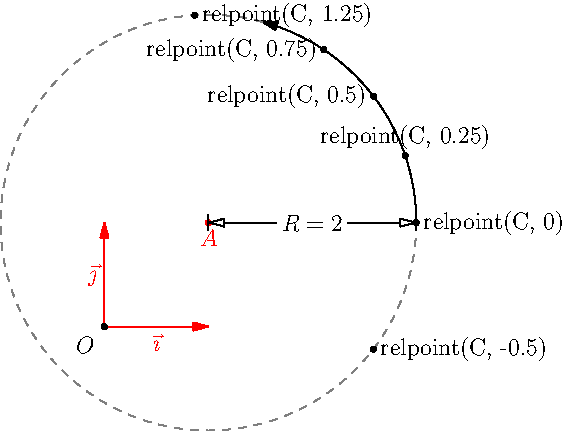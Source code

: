 import geometry;
size(10cm,0);

// currentcoordsys=cartesiansystem((1,2), i=(1,0.5), j=(-0.5,.75));
show(currentcoordsys, xpen=invisible);

point A=(1,1);
dot("$A$", A, S, red);

arc C=arc(circle(A, 2), 0, 75);
draw(C, Arrow);

/*<asyxml><view file="modules/geometry.asy" type="real" signature="degrees(arc)"/></asyxml>*/
write(degrees(C)); // Output is 225

draw(complementary(C), grey+dashed);
distance("$R=2$",A,point(C,0),0);

/*<asyxml><view file="modules/geometry.asy" type="point" signature="relpoint(arc,real)"/></asyxml>*/
dot("relpoint(C, 0)", relpoint(C,0),E);

/*<asyxml><view file="modules/geometry.asy" type="point" signature="point(arc,abscissa)"/></asyxml>*/
dot("relpoint(C, 0.25)", point(C,Relative(0.25)),N);// point(C,Relative(0.25)) is similar to relpoint(C,0.25)
dot("relpoint(C, -0.5)", relpoint(C,-0.5),E);
dot("relpoint(C, 0.5)",  relpoint(C,0.5),W);
dot("relpoint(C, 0.75)", relpoint(C,0.75),W);
dot("relpoint(C, 1.25)", relpoint(C,1.25),E);